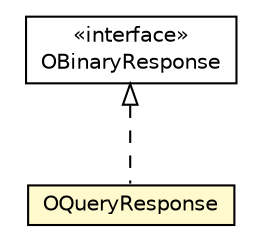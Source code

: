 #!/usr/local/bin/dot
#
# Class diagram 
# Generated by UMLGraph version R5_6-24-gf6e263 (http://www.umlgraph.org/)
#

digraph G {
	edge [fontname="Helvetica",fontsize=10,labelfontname="Helvetica",labelfontsize=10];
	node [fontname="Helvetica",fontsize=10,shape=plaintext];
	nodesep=0.25;
	ranksep=0.5;
	// com.orientechnologies.orient.client.remote.OBinaryResponse
	c5213848 [label=<<table title="com.orientechnologies.orient.client.remote.OBinaryResponse" border="0" cellborder="1" cellspacing="0" cellpadding="2" port="p" href="../OBinaryResponse.html">
		<tr><td><table border="0" cellspacing="0" cellpadding="1">
<tr><td align="center" balign="center"> &#171;interface&#187; </td></tr>
<tr><td align="center" balign="center"> OBinaryResponse </td></tr>
		</table></td></tr>
		</table>>, URL="../OBinaryResponse.html", fontname="Helvetica", fontcolor="black", fontsize=10.0];
	// com.orientechnologies.orient.client.remote.message.OQueryResponse
	c5213897 [label=<<table title="com.orientechnologies.orient.client.remote.message.OQueryResponse" border="0" cellborder="1" cellspacing="0" cellpadding="2" port="p" bgcolor="lemonChiffon" href="./OQueryResponse.html">
		<tr><td><table border="0" cellspacing="0" cellpadding="1">
<tr><td align="center" balign="center"> OQueryResponse </td></tr>
		</table></td></tr>
		</table>>, URL="./OQueryResponse.html", fontname="Helvetica", fontcolor="black", fontsize=10.0];
	//com.orientechnologies.orient.client.remote.message.OQueryResponse implements com.orientechnologies.orient.client.remote.OBinaryResponse
	c5213848:p -> c5213897:p [dir=back,arrowtail=empty,style=dashed];
}

